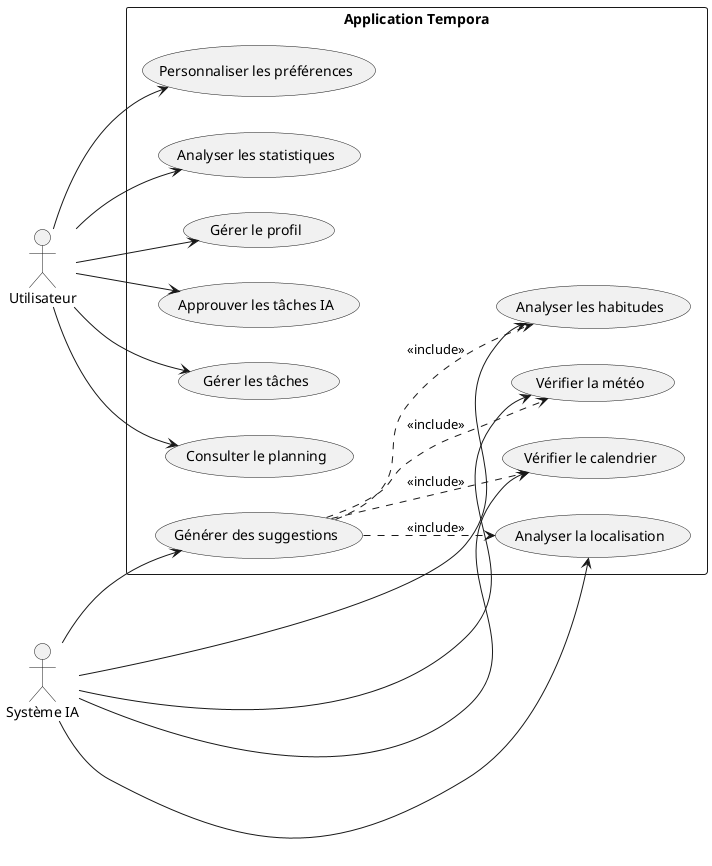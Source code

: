 @startuml
left to right direction
actor "Utilisateur" as user
actor "Système IA" as ai

rectangle "Application Tempora" {
  usecase "Gérer les tâches" as UC1
  usecase "Consulter le planning" as UC2
  usecase "Personnaliser les préférences" as UC3
  usecase "Analyser les statistiques" as UC4
  usecase "Générer des suggestions" as UC5
  usecase "Gérer le profil" as UC6
  usecase "Approuver les tâches IA" as UC7
  usecase "Analyser les habitudes" as UC8
  usecase "Vérifier la météo" as UC9
  usecase "Vérifier le calendrier" as UC10
  usecase "Analyser la localisation" as UC11
}

user --> UC1
user --> UC2
user --> UC3
user --> UC4
user --> UC6
user --> UC7

ai --> UC5
ai --> UC8
ai --> UC9
ai --> UC10
ai --> UC11

UC5 ..> UC8 : <<include>>
UC5 ..> UC9 : <<include>>
UC5 ..> UC10 : <<include>>
UC5 ..> UC11 : <<include>>
@enduml
